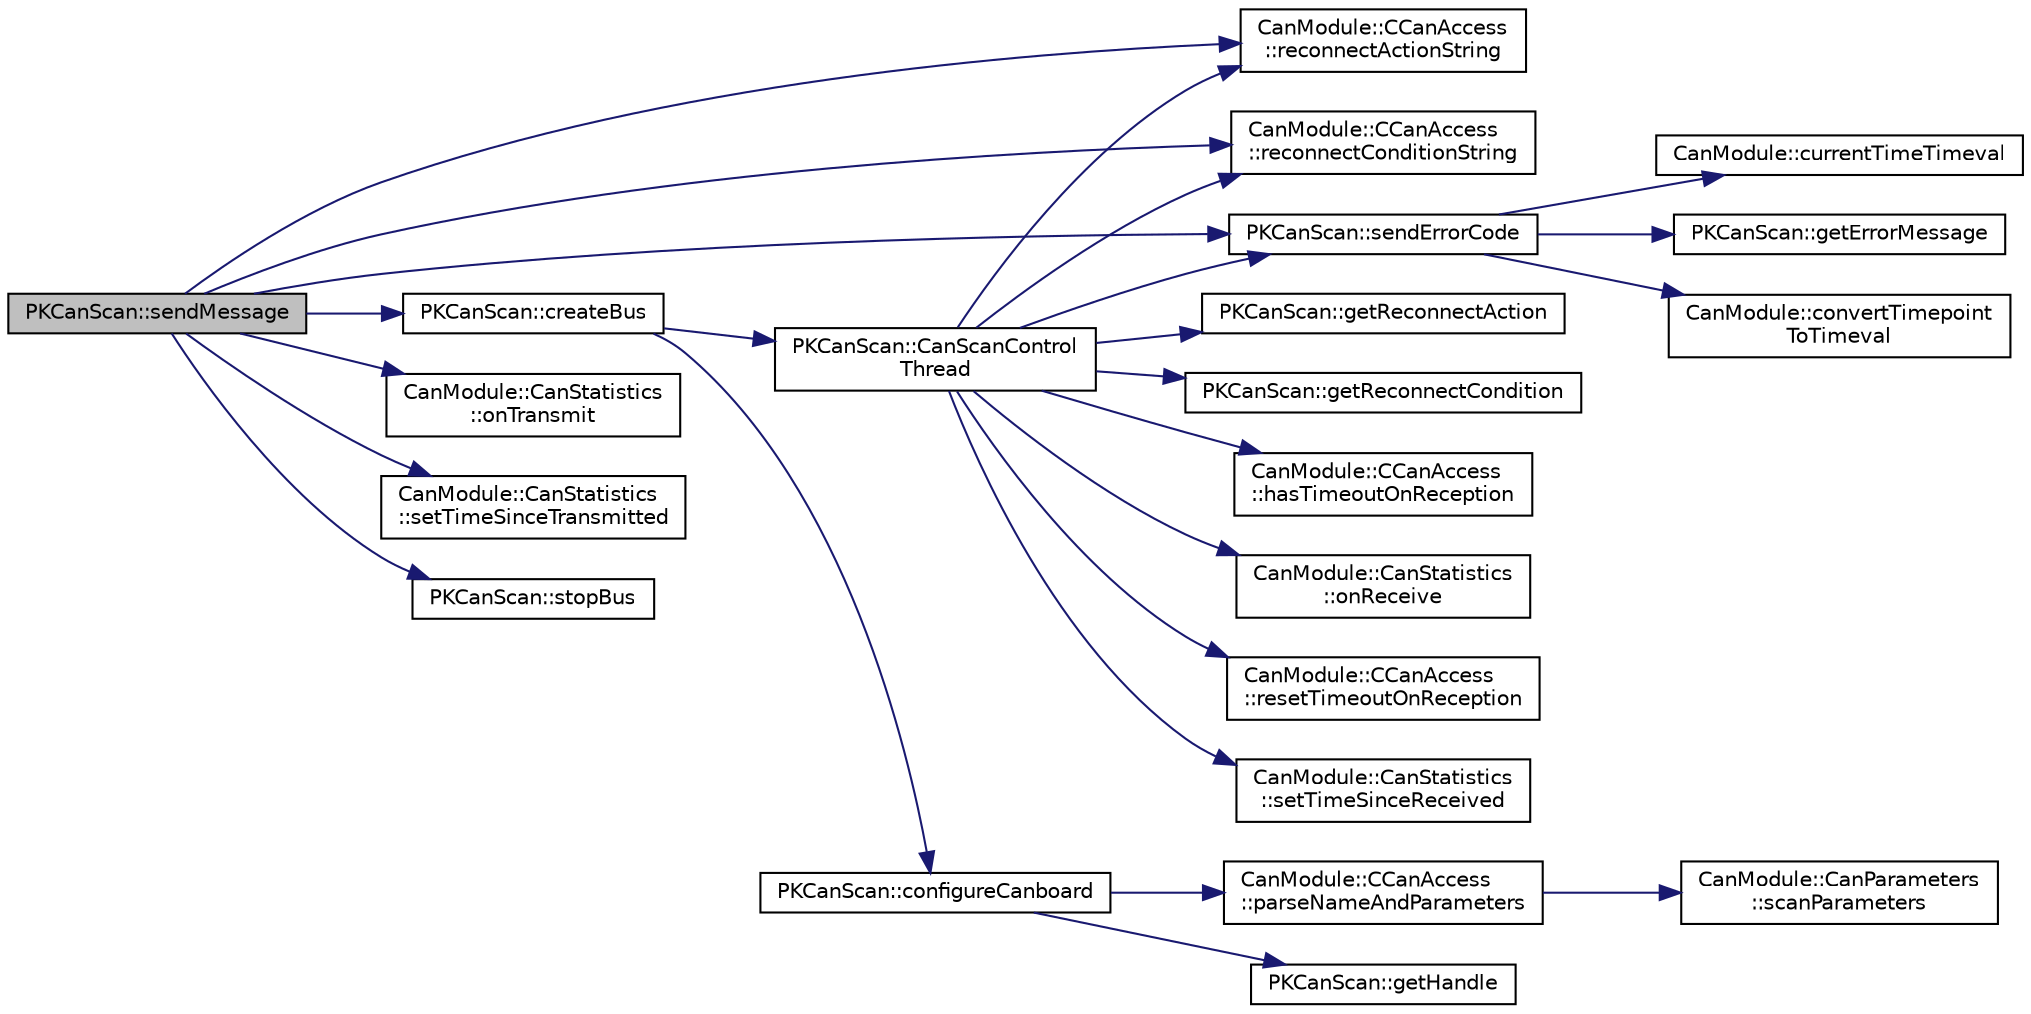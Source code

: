 digraph "PKCanScan::sendMessage"
{
 // LATEX_PDF_SIZE
  edge [fontname="Helvetica",fontsize="10",labelfontname="Helvetica",labelfontsize="10"];
  node [fontname="Helvetica",fontsize="10",shape=record];
  rankdir="LR";
  Node1 [label="PKCanScan::sendMessage",height=0.2,width=0.4,color="black", fillcolor="grey75", style="filled", fontcolor="black",tooltip=" "];
  Node1 -> Node2 [color="midnightblue",fontsize="10",style="solid",fontname="Helvetica"];
  Node2 [label="PKCanScan::createBus",height=0.2,width=0.4,color="black", fillcolor="white", style="filled",URL="$classPKCanScan.html#a565d5200fe4c139796bd073c6296208f",tooltip=" "];
  Node2 -> Node3 [color="midnightblue",fontsize="10",style="solid",fontname="Helvetica"];
  Node3 [label="PKCanScan::CanScanControl\lThread",height=0.2,width=0.4,color="black", fillcolor="white", style="filled",URL="$classPKCanScan.html#a45bd5feda5ccb009775c45bfabe41614",tooltip=" "];
  Node3 -> Node4 [color="midnightblue",fontsize="10",style="solid",fontname="Helvetica"];
  Node4 [label="PKCanScan::getReconnectAction",height=0.2,width=0.4,color="black", fillcolor="white", style="filled",URL="$classPKCanScan.html#a00c1fa5d1abd77601c46669df80b6fba",tooltip=" "];
  Node3 -> Node5 [color="midnightblue",fontsize="10",style="solid",fontname="Helvetica"];
  Node5 [label="PKCanScan::getReconnectCondition",height=0.2,width=0.4,color="black", fillcolor="white", style="filled",URL="$classPKCanScan.html#a4ae1f1cfd3e566a903b79f2502fe8752",tooltip=" "];
  Node3 -> Node6 [color="midnightblue",fontsize="10",style="solid",fontname="Helvetica"];
  Node6 [label="CanModule::CCanAccess\l::hasTimeoutOnReception",height=0.2,width=0.4,color="black", fillcolor="white", style="filled",URL="$classCanModule_1_1CCanAccess.html#a79c236a0e2b3e3b183b1c85aab3f5b71",tooltip=" "];
  Node3 -> Node7 [color="midnightblue",fontsize="10",style="solid",fontname="Helvetica"];
  Node7 [label="CanModule::CanStatistics\l::onReceive",height=0.2,width=0.4,color="black", fillcolor="white", style="filled",URL="$classCanModule_1_1CanStatistics.html#a82b38a2383bc0ad6b1d306e86b9ef5c6",tooltip="dataLength is the user data size (DLC field)"];
  Node3 -> Node8 [color="midnightblue",fontsize="10",style="solid",fontname="Helvetica"];
  Node8 [label="CanModule::CCanAccess\l::reconnectActionString",height=0.2,width=0.4,color="black", fillcolor="white", style="filled",URL="$classCanModule_1_1CCanAccess.html#aa12f64e9e31bd491f39fc3169b1e5025",tooltip=" "];
  Node3 -> Node9 [color="midnightblue",fontsize="10",style="solid",fontname="Helvetica"];
  Node9 [label="CanModule::CCanAccess\l::reconnectConditionString",height=0.2,width=0.4,color="black", fillcolor="white", style="filled",URL="$classCanModule_1_1CCanAccess.html#a9da88ce122d5de04a0235a4682a13dc0",tooltip=" "];
  Node3 -> Node10 [color="midnightblue",fontsize="10",style="solid",fontname="Helvetica"];
  Node10 [label="CanModule::CCanAccess\l::resetTimeoutOnReception",height=0.2,width=0.4,color="black", fillcolor="white", style="filled",URL="$classCanModule_1_1CCanAccess.html#a067f50699c1ed4b6ee6732eb0078ed0a",tooltip=" "];
  Node3 -> Node11 [color="midnightblue",fontsize="10",style="solid",fontname="Helvetica"];
  Node11 [label="PKCanScan::sendErrorCode",height=0.2,width=0.4,color="black", fillcolor="white", style="filled",URL="$classPKCanScan.html#a35ccc4082d56a736abb34d0c289c5a96",tooltip=" "];
  Node11 -> Node12 [color="midnightblue",fontsize="10",style="solid",fontname="Helvetica"];
  Node12 [label="CanModule::convertTimepoint\lToTimeval",height=0.2,width=0.4,color="black", fillcolor="white", style="filled",URL="$namespaceCanModule.html#a3ec3082d7d11a9c1641023cb3f53cbe5",tooltip=" "];
  Node11 -> Node13 [color="midnightblue",fontsize="10",style="solid",fontname="Helvetica"];
  Node13 [label="CanModule::currentTimeTimeval",height=0.2,width=0.4,color="black", fillcolor="white", style="filled",URL="$namespaceCanModule.html#a6d0711aac0a75de5d2bf6142997a814d",tooltip=" "];
  Node11 -> Node14 [color="midnightblue",fontsize="10",style="solid",fontname="Helvetica"];
  Node14 [label="PKCanScan::getErrorMessage",height=0.2,width=0.4,color="black", fillcolor="white", style="filled",URL="$classPKCanScan.html#a077b19a57357437f6c2e6ce00030a698",tooltip=" "];
  Node3 -> Node15 [color="midnightblue",fontsize="10",style="solid",fontname="Helvetica"];
  Node15 [label="CanModule::CanStatistics\l::setTimeSinceReceived",height=0.2,width=0.4,color="black", fillcolor="white", style="filled",URL="$classCanModule_1_1CanStatistics.html#a99de404f1b24cee80edfaad7ad1f9499",tooltip=" "];
  Node2 -> Node16 [color="midnightblue",fontsize="10",style="solid",fontname="Helvetica"];
  Node16 [label="PKCanScan::configureCanboard",height=0.2,width=0.4,color="black", fillcolor="white", style="filled",URL="$classPKCanScan.html#a6fe021ecfdde5af1e7a74668b9819bfb",tooltip=" "];
  Node16 -> Node17 [color="midnightblue",fontsize="10",style="solid",fontname="Helvetica"];
  Node17 [label="PKCanScan::getHandle",height=0.2,width=0.4,color="black", fillcolor="white", style="filled",URL="$classPKCanScan.html#a53471be1a2b2b34afc091e90bfcd29fb",tooltip=" "];
  Node16 -> Node18 [color="midnightblue",fontsize="10",style="solid",fontname="Helvetica"];
  Node18 [label="CanModule::CCanAccess\l::parseNameAndParameters",height=0.2,width=0.4,color="black", fillcolor="white", style="filled",URL="$classCanModule_1_1CCanAccess.html#af26c9d102638fb96e5e1305f807d148f",tooltip=" "];
  Node18 -> Node19 [color="midnightblue",fontsize="10",style="solid",fontname="Helvetica"];
  Node19 [label="CanModule::CanParameters\l::scanParameters",height=0.2,width=0.4,color="black", fillcolor="white", style="filled",URL="$structCanModule_1_1CanParameters.html#ae3c938ac282acae4e49487cbb8a61133",tooltip=" "];
  Node1 -> Node20 [color="midnightblue",fontsize="10",style="solid",fontname="Helvetica"];
  Node20 [label="CanModule::CanStatistics\l::onTransmit",height=0.2,width=0.4,color="black", fillcolor="white", style="filled",URL="$classCanModule_1_1CanStatistics.html#a0265b75e9e2e16737950b6b5c5662f35",tooltip="dataLength is the user data size (DLC field)"];
  Node1 -> Node8 [color="midnightblue",fontsize="10",style="solid",fontname="Helvetica"];
  Node1 -> Node9 [color="midnightblue",fontsize="10",style="solid",fontname="Helvetica"];
  Node1 -> Node11 [color="midnightblue",fontsize="10",style="solid",fontname="Helvetica"];
  Node1 -> Node21 [color="midnightblue",fontsize="10",style="solid",fontname="Helvetica"];
  Node21 [label="CanModule::CanStatistics\l::setTimeSinceTransmitted",height=0.2,width=0.4,color="black", fillcolor="white", style="filled",URL="$classCanModule_1_1CanStatistics.html#afe8d43dfb65ee2675ceac1dc84f7eb1a",tooltip=" "];
  Node1 -> Node22 [color="midnightblue",fontsize="10",style="solid",fontname="Helvetica"];
  Node22 [label="PKCanScan::stopBus",height=0.2,width=0.4,color="black", fillcolor="white", style="filled",URL="$classPKCanScan.html#a6e90d6dabc2e7a9f445bcff291a566f5",tooltip=" "];
}
